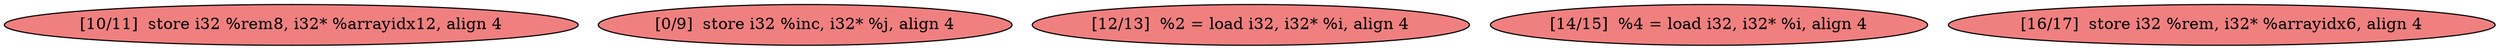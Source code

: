 
digraph G {


node156 [fillcolor=lightcoral,label="[10/11]  store i32 %rem8, i32* %arrayidx12, align 4",shape=ellipse,style=filled ]
node155 [fillcolor=lightcoral,label="[0/9]  store i32 %inc, i32* %j, align 4",shape=ellipse,style=filled ]
node154 [fillcolor=lightcoral,label="[12/13]  %2 = load i32, i32* %i, align 4",shape=ellipse,style=filled ]
node152 [fillcolor=lightcoral,label="[14/15]  %4 = load i32, i32* %i, align 4",shape=ellipse,style=filled ]
node153 [fillcolor=lightcoral,label="[16/17]  store i32 %rem, i32* %arrayidx6, align 4",shape=ellipse,style=filled ]



}
